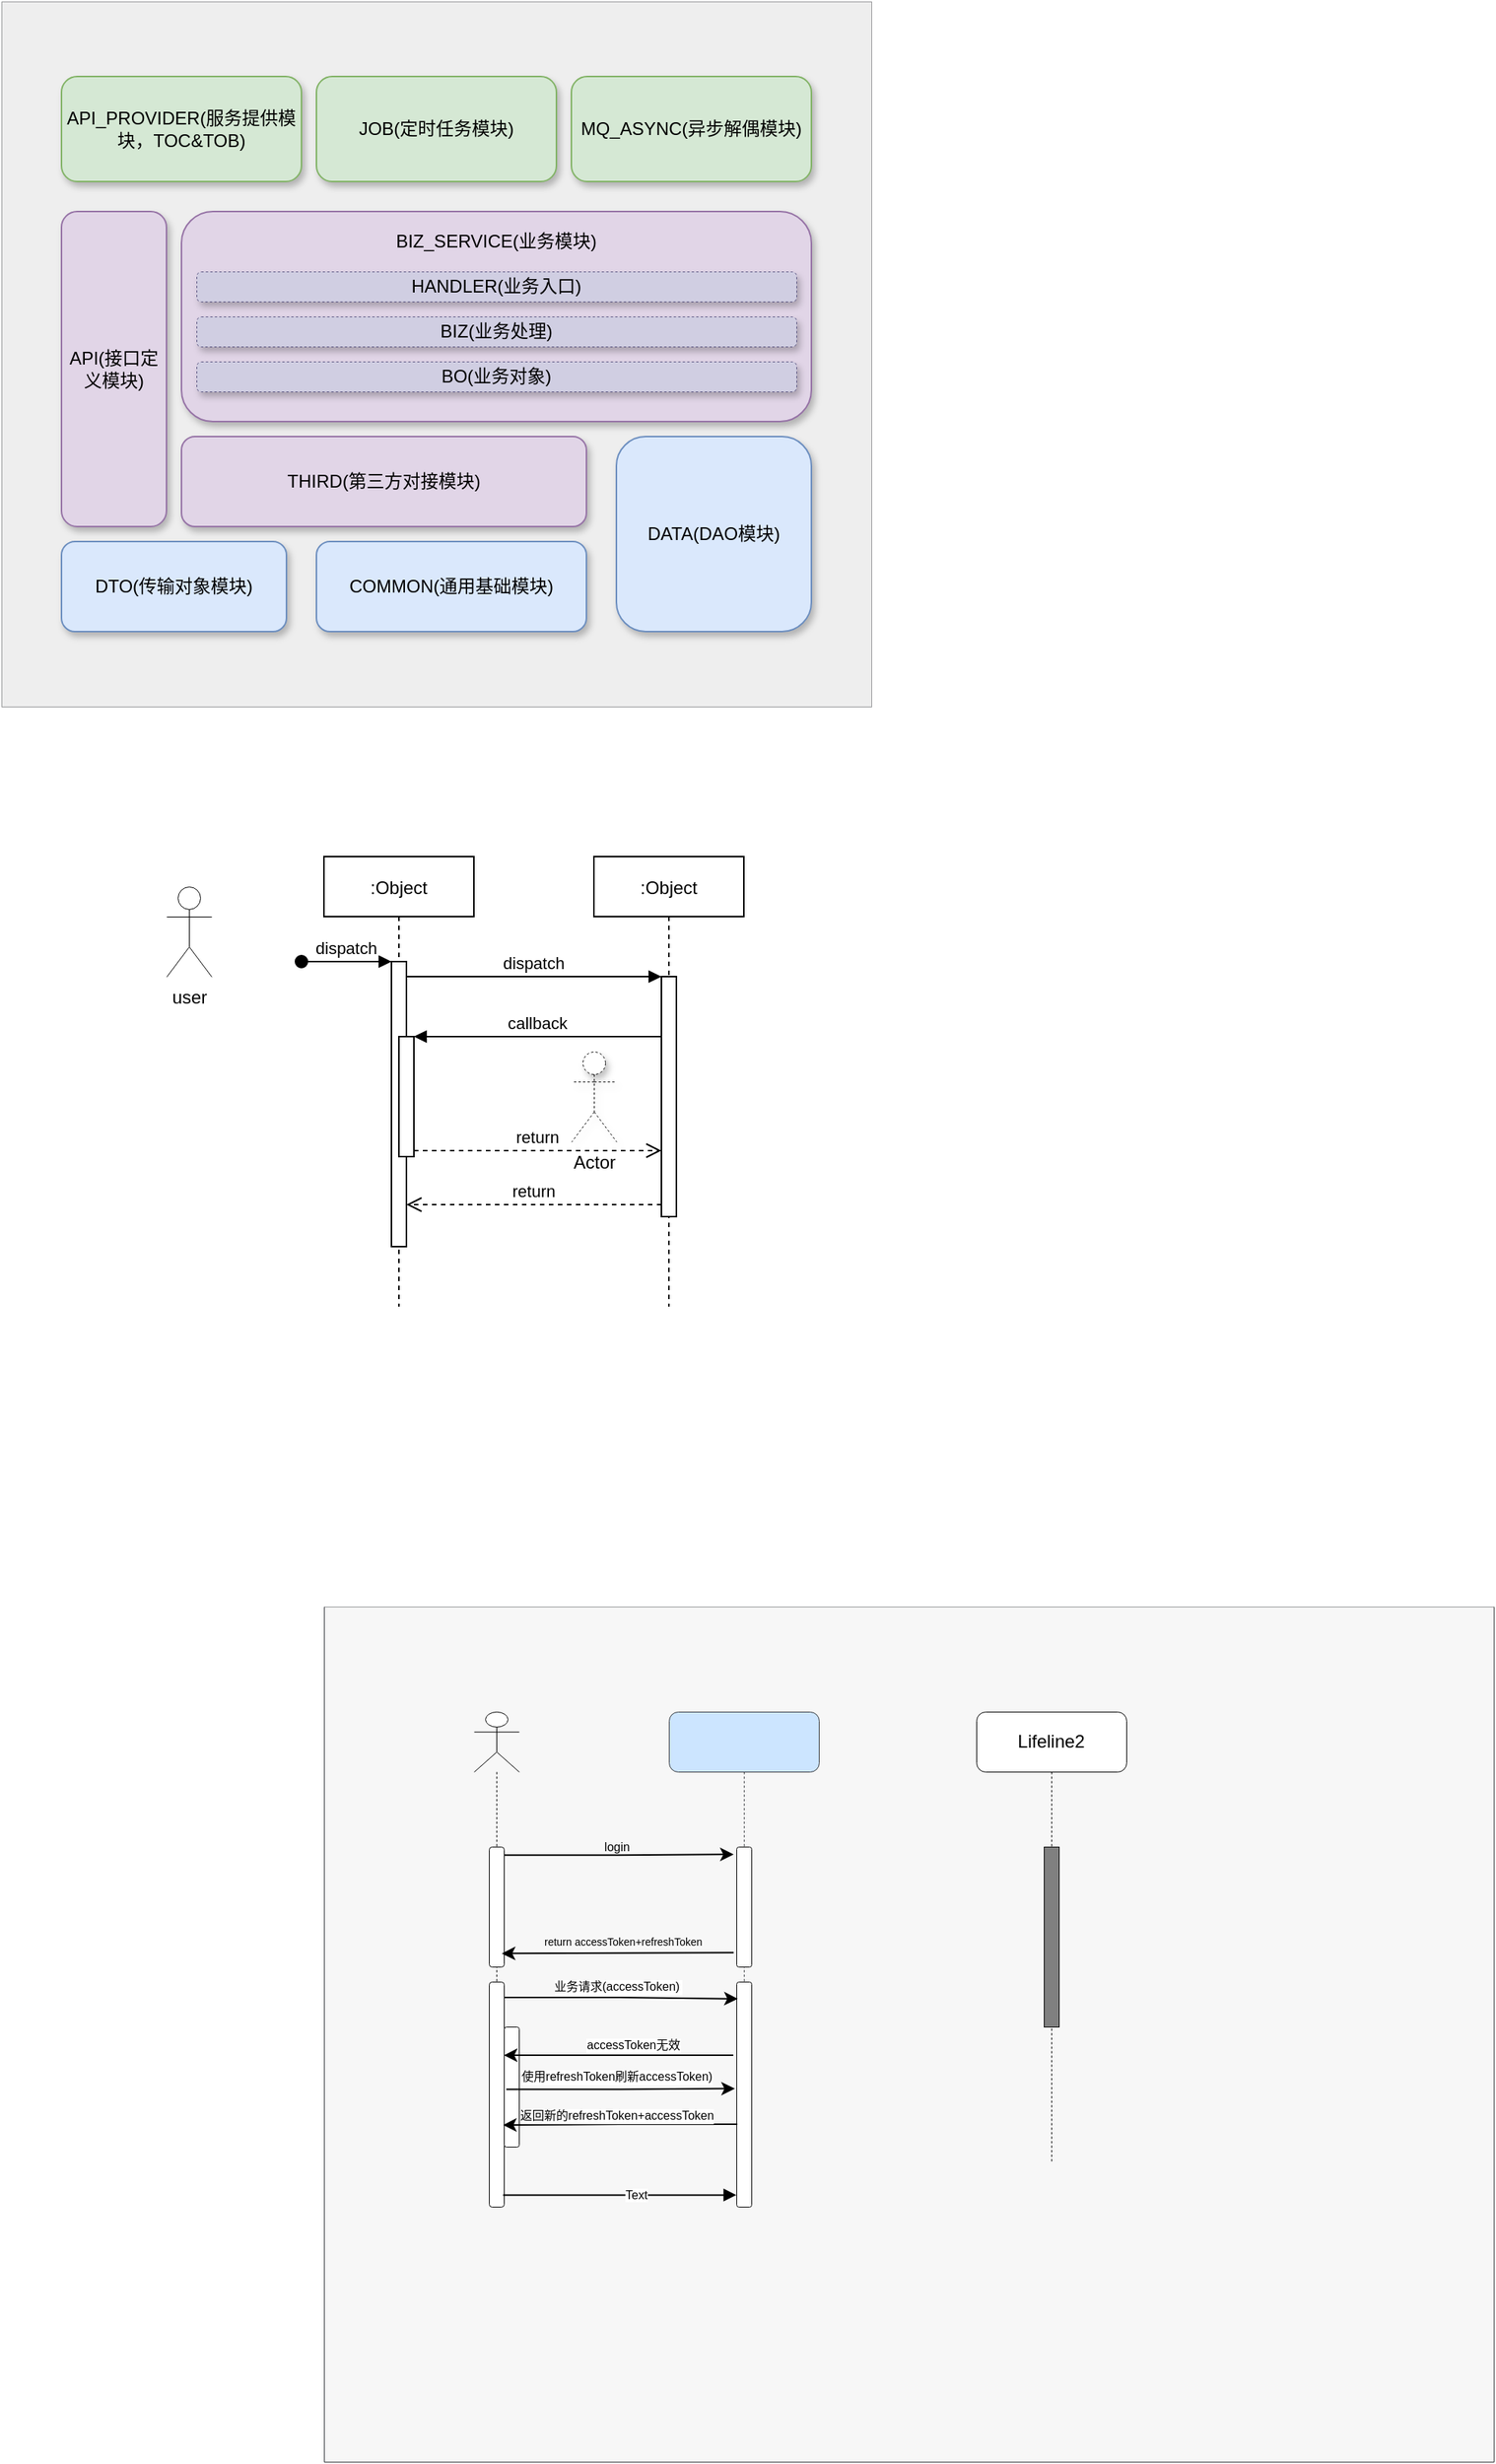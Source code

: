 <mxfile version="19.0.3" type="device"><diagram id="kgpKYQtTHZ0yAKxKKP6v" name="Page-1"><mxGraphModel dx="511" dy="368" grid="1" gridSize="10" guides="1" tooltips="1" connect="1" arrows="1" fold="1" page="1" pageScale="1" pageWidth="1169" pageHeight="1654" math="0" shadow="0"><root><mxCell id="0"/><mxCell id="1" parent="0"/><mxCell id="csl-EsBUCczPTEq5Oqkb-12" value="" style="rounded=0;whiteSpace=wrap;html=1;glass=0;dashed=1;dashPattern=1 1;strokeWidth=0.5;fillColor=#eeeeee;strokeColor=#36393d;sketch=0;shadow=0;" vertex="1" parent="1"><mxGeometry x="40" y="30" width="580" height="470" as="geometry"/></mxCell><mxCell id="3nuBFxr9cyL0pnOWT2aG-1" value=":Object" style="shape=umlLifeline;perimeter=lifelinePerimeter;container=1;collapsible=0;recursiveResize=0;rounded=0;shadow=0;strokeWidth=1;" parent="1" vertex="1"><mxGeometry x="255" y="600" width="100" height="300" as="geometry"/></mxCell><mxCell id="3nuBFxr9cyL0pnOWT2aG-2" value="" style="points=[];perimeter=orthogonalPerimeter;rounded=0;shadow=0;strokeWidth=1;" parent="3nuBFxr9cyL0pnOWT2aG-1" vertex="1"><mxGeometry x="45" y="70" width="10" height="190" as="geometry"/></mxCell><mxCell id="3nuBFxr9cyL0pnOWT2aG-3" value="dispatch" style="verticalAlign=bottom;startArrow=oval;endArrow=block;startSize=8;shadow=0;strokeWidth=1;" parent="3nuBFxr9cyL0pnOWT2aG-1" target="3nuBFxr9cyL0pnOWT2aG-2" edge="1"><mxGeometry relative="1" as="geometry"><mxPoint x="-15" y="70" as="sourcePoint"/></mxGeometry></mxCell><mxCell id="3nuBFxr9cyL0pnOWT2aG-4" value="" style="points=[];perimeter=orthogonalPerimeter;rounded=0;shadow=0;strokeWidth=1;" parent="3nuBFxr9cyL0pnOWT2aG-1" vertex="1"><mxGeometry x="50" y="120" width="10" height="80" as="geometry"/></mxCell><mxCell id="3nuBFxr9cyL0pnOWT2aG-5" value=":Object" style="shape=umlLifeline;perimeter=lifelinePerimeter;container=1;collapsible=0;recursiveResize=0;rounded=0;shadow=0;strokeWidth=1;" parent="1" vertex="1"><mxGeometry x="435" y="600" width="100" height="300" as="geometry"/></mxCell><mxCell id="3nuBFxr9cyL0pnOWT2aG-6" value="" style="points=[];perimeter=orthogonalPerimeter;rounded=0;shadow=0;strokeWidth=1;" parent="3nuBFxr9cyL0pnOWT2aG-5" vertex="1"><mxGeometry x="45" y="80" width="10" height="160" as="geometry"/></mxCell><mxCell id="3nuBFxr9cyL0pnOWT2aG-7" value="return" style="verticalAlign=bottom;endArrow=open;dashed=1;endSize=8;exitX=0;exitY=0.95;shadow=0;strokeWidth=1;" parent="1" source="3nuBFxr9cyL0pnOWT2aG-6" target="3nuBFxr9cyL0pnOWT2aG-2" edge="1"><mxGeometry relative="1" as="geometry"><mxPoint x="410" y="756" as="targetPoint"/></mxGeometry></mxCell><mxCell id="3nuBFxr9cyL0pnOWT2aG-8" value="dispatch" style="verticalAlign=bottom;endArrow=block;entryX=0;entryY=0;shadow=0;strokeWidth=1;" parent="1" source="3nuBFxr9cyL0pnOWT2aG-2" target="3nuBFxr9cyL0pnOWT2aG-6" edge="1"><mxGeometry relative="1" as="geometry"><mxPoint x="410" y="680" as="sourcePoint"/></mxGeometry></mxCell><mxCell id="3nuBFxr9cyL0pnOWT2aG-9" value="callback" style="verticalAlign=bottom;endArrow=block;entryX=1;entryY=0;shadow=0;strokeWidth=1;" parent="1" source="3nuBFxr9cyL0pnOWT2aG-6" target="3nuBFxr9cyL0pnOWT2aG-4" edge="1"><mxGeometry relative="1" as="geometry"><mxPoint x="375" y="720" as="sourcePoint"/></mxGeometry></mxCell><mxCell id="3nuBFxr9cyL0pnOWT2aG-10" value="return" style="verticalAlign=bottom;endArrow=open;dashed=1;endSize=8;exitX=1;exitY=0.95;shadow=0;strokeWidth=1;" parent="1" source="3nuBFxr9cyL0pnOWT2aG-4" target="3nuBFxr9cyL0pnOWT2aG-6" edge="1"><mxGeometry relative="1" as="geometry"><mxPoint x="375" y="777" as="targetPoint"/></mxGeometry></mxCell><mxCell id="csl-EsBUCczPTEq5Oqkb-1" value="DTO(传输对象模块)" style="rounded=1;whiteSpace=wrap;html=1;fillColor=#dae8fc;strokeColor=#6c8ebf;shadow=1;" vertex="1" parent="1"><mxGeometry x="80" y="390" width="150" height="60" as="geometry"/></mxCell><mxCell id="csl-EsBUCczPTEq5Oqkb-3" value="DATA(DAO模块)" style="rounded=1;whiteSpace=wrap;html=1;fillColor=#dae8fc;strokeColor=#6c8ebf;sketch=0;shadow=1;" vertex="1" parent="1"><mxGeometry x="450" y="320" width="130" height="130" as="geometry"/></mxCell><mxCell id="csl-EsBUCczPTEq5Oqkb-4" value="THIRD(第三方对接模块)" style="rounded=1;whiteSpace=wrap;html=1;fillColor=#e1d5e7;strokeColor=#9673a6;shadow=1;glass=0;" vertex="1" parent="1"><mxGeometry x="160" y="320" width="270" height="60" as="geometry"/></mxCell><mxCell id="csl-EsBUCczPTEq5Oqkb-5" value="COMMON(通用基础模块)" style="rounded=1;whiteSpace=wrap;html=1;fillColor=#dae8fc;strokeColor=#6c8ebf;shadow=1;" vertex="1" parent="1"><mxGeometry x="250" y="390" width="180" height="60" as="geometry"/></mxCell><mxCell id="csl-EsBUCczPTEq5Oqkb-6" value="API(接口定义模块)" style="rounded=1;whiteSpace=wrap;html=1;fillColor=#e1d5e7;strokeColor=#9673a6;shadow=1;" vertex="1" parent="1"><mxGeometry x="80" y="170" width="70" height="210" as="geometry"/></mxCell><mxCell id="csl-EsBUCczPTEq5Oqkb-7" value="" style="rounded=1;whiteSpace=wrap;html=1;fillColor=#e1d5e7;strokeColor=#9673a6;shadow=1;" vertex="1" parent="1"><mxGeometry x="160" y="170" width="420" height="140" as="geometry"/></mxCell><mxCell id="csl-EsBUCczPTEq5Oqkb-8" value="API_PROVIDER(服务提供模块，TOC&amp;amp;TOB)" style="rounded=1;whiteSpace=wrap;html=1;fillColor=#d5e8d4;strokeColor=#82b366;shadow=1;" vertex="1" parent="1"><mxGeometry x="80" y="80" width="160" height="70" as="geometry"/></mxCell><mxCell id="csl-EsBUCczPTEq5Oqkb-9" value="JOB(定时任务模块)" style="rounded=1;whiteSpace=wrap;html=1;fillColor=#d5e8d4;strokeColor=#82b366;shadow=1;" vertex="1" parent="1"><mxGeometry x="250" y="80" width="160" height="70" as="geometry"/></mxCell><mxCell id="csl-EsBUCczPTEq5Oqkb-10" value="MQ_ASYNC(异步解偶模块)" style="rounded=1;whiteSpace=wrap;html=1;fillColor=#d5e8d4;strokeColor=#82b366;shadow=1;" vertex="1" parent="1"><mxGeometry x="420" y="80" width="160" height="70" as="geometry"/></mxCell><mxCell id="csl-EsBUCczPTEq5Oqkb-13" value="BO(业务对象)" style="rounded=1;whiteSpace=wrap;html=1;fillColor=#d0cee2;strokeColor=#56517e;shadow=1;dashed=1;strokeWidth=0.5;" vertex="1" parent="1"><mxGeometry x="170" y="270" width="400" height="20" as="geometry"/></mxCell><mxCell id="csl-EsBUCczPTEq5Oqkb-14" value="BIZ(业务处理)" style="rounded=1;whiteSpace=wrap;html=1;fillColor=#d0cee2;strokeColor=#56517e;shadow=1;dashed=1;strokeWidth=0.5;" vertex="1" parent="1"><mxGeometry x="170" y="240" width="400" height="20" as="geometry"/></mxCell><mxCell id="csl-EsBUCczPTEq5Oqkb-15" value="HANDLER(业务入口)" style="rounded=1;whiteSpace=wrap;html=1;fillColor=#d0cee2;strokeColor=#56517e;shadow=1;dashed=1;strokeWidth=0.5;" vertex="1" parent="1"><mxGeometry x="170" y="210" width="400" height="20" as="geometry"/></mxCell><mxCell id="csl-EsBUCczPTEq5Oqkb-16" value="BIZ_SERVICE(业务模块)" style="text;html=1;strokeColor=none;fillColor=none;align=center;verticalAlign=middle;whiteSpace=wrap;rounded=0;shadow=1;glass=0;dashed=1;dashPattern=1 1;sketch=0;" vertex="1" parent="1"><mxGeometry x="290" y="180" width="160" height="20" as="geometry"/></mxCell><mxCell id="csl-EsBUCczPTEq5Oqkb-17" value="Actor" style="shape=umlActor;verticalLabelPosition=bottom;verticalAlign=top;html=1;outlineConnect=0;rounded=0;shadow=1;glass=0;dashed=1;sketch=0;strokeWidth=0.5;" vertex="1" parent="1"><mxGeometry x="420" y="730" width="30" height="60" as="geometry"/></mxCell><mxCell id="csl-EsBUCczPTEq5Oqkb-18" value="user" style="shape=umlActor;verticalLabelPosition=bottom;verticalAlign=top;html=1;outlineConnect=0;rounded=0;shadow=0;glass=0;sketch=0;strokeWidth=0.5;" vertex="1" parent="1"><mxGeometry x="150" y="620" width="30" height="60" as="geometry"/></mxCell><mxCell id="csl-EsBUCczPTEq5Oqkb-19" value="" style="swimlane;startSize=0;rounded=0;shadow=0;glass=0;sketch=0;strokeWidth=0.5;fillColor=#cce5ff;swimlaneFillColor=#F7F7F7;strokeColor=#36393d;" vertex="1" parent="1"><mxGeometry x="255" y="1100" width="780" height="570" as="geometry"><mxRectangle x="160" y="940" width="50" height="40" as="alternateBounds"/></mxGeometry></mxCell><mxCell id="csl-EsBUCczPTEq5Oqkb-30" value="Lifeline2" style="shape=umlLifeline;perimeter=lifelinePerimeter;whiteSpace=wrap;html=1;container=1;collapsible=0;recursiveResize=0;outlineConnect=0;rounded=1;shadow=0;glass=0;sketch=0;strokeWidth=0.5;fillColor=default;" vertex="1" parent="csl-EsBUCczPTEq5Oqkb-19"><mxGeometry x="435" y="70" width="100" height="300" as="geometry"/></mxCell><mxCell id="csl-EsBUCczPTEq5Oqkb-31" value="" style="html=1;points=[];perimeter=orthogonalPerimeter;fillColor=#808080;rounded=0;shadow=0;glass=0;sketch=0;strokeWidth=0.5;" vertex="1" parent="csl-EsBUCczPTEq5Oqkb-30"><mxGeometry x="45" y="90" width="10" height="120" as="geometry"/></mxCell><mxCell id="csl-EsBUCczPTEq5Oqkb-32" value="" style="shape=umlLifeline;perimeter=lifelinePerimeter;whiteSpace=wrap;html=1;container=1;collapsible=0;recursiveResize=0;outlineConnect=0;rounded=1;shadow=0;glass=0;sketch=0;strokeWidth=0.5;fillColor=#cce5ff;strokeColor=#36393d;size=40;" vertex="1" parent="csl-EsBUCczPTEq5Oqkb-19"><mxGeometry x="230" y="70" width="100" height="330" as="geometry"/></mxCell><mxCell id="csl-EsBUCczPTEq5Oqkb-33" value="" style="html=1;points=[];perimeter=orthogonalPerimeter;rounded=1;shadow=0;glass=0;sketch=0;strokeWidth=0.5;fillColor=default;" vertex="1" parent="csl-EsBUCczPTEq5Oqkb-32"><mxGeometry x="45" y="90" width="10" height="80" as="geometry"/></mxCell><mxCell id="csl-EsBUCczPTEq5Oqkb-48" value="" style="html=1;points=[];perimeter=orthogonalPerimeter;rounded=1;shadow=0;glass=0;sketch=0;strokeWidth=0.5;fillColor=default;" vertex="1" parent="csl-EsBUCczPTEq5Oqkb-32"><mxGeometry x="45" y="180" width="10" height="150" as="geometry"/></mxCell><mxCell id="csl-EsBUCczPTEq5Oqkb-36" value="" style="shape=umlLifeline;participant=umlActor;perimeter=lifelinePerimeter;whiteSpace=wrap;html=1;container=1;collapsible=0;recursiveResize=0;verticalAlign=top;spacingTop=36;outlineConnect=0;rounded=1;shadow=0;glass=0;sketch=0;strokeWidth=0.5;fillColor=default;size=40;" vertex="1" parent="csl-EsBUCczPTEq5Oqkb-19"><mxGeometry x="100" y="70" width="30" height="330" as="geometry"/></mxCell><mxCell id="csl-EsBUCczPTEq5Oqkb-38" value="" style="html=1;points=[[1,0.07,0,0,0]];perimeter=orthogonalPerimeter;rounded=1;shadow=0;glass=0;sketch=0;strokeWidth=0.5;fillColor=default;arcSize=19;" vertex="1" parent="csl-EsBUCczPTEq5Oqkb-36"><mxGeometry x="10" y="90" width="10" height="80" as="geometry"/></mxCell><mxCell id="csl-EsBUCczPTEq5Oqkb-46" value="" style="html=1;points=[[1,0.07,0,0,0]];perimeter=orthogonalPerimeter;rounded=1;shadow=0;glass=0;sketch=0;strokeWidth=0.5;fillColor=default;arcSize=19;" vertex="1" parent="csl-EsBUCczPTEq5Oqkb-36"><mxGeometry x="10" y="180" width="10" height="150" as="geometry"/></mxCell><mxCell id="csl-EsBUCczPTEq5Oqkb-61" value="" style="html=1;points=[];perimeter=orthogonalPerimeter;rounded=1;shadow=0;glass=0;labelBackgroundColor=none;sketch=0;fontSize=8;strokeWidth=0.5;fillColor=default;" vertex="1" parent="csl-EsBUCczPTEq5Oqkb-36"><mxGeometry x="20" y="210" width="10" height="80" as="geometry"/></mxCell><mxCell id="csl-EsBUCczPTEq5Oqkb-41" style="edgeStyle=orthogonalEdgeStyle;rounded=0;orthogonalLoop=1;jettySize=auto;html=1;exitX=1;exitY=0.07;exitDx=0;exitDy=0;exitPerimeter=0;entryX=-0.181;entryY=0.064;entryDx=0;entryDy=0;entryPerimeter=0;labelPosition=center;verticalLabelPosition=top;align=center;verticalAlign=bottom;" edge="1" parent="csl-EsBUCczPTEq5Oqkb-19" source="csl-EsBUCczPTEq5Oqkb-38" target="csl-EsBUCczPTEq5Oqkb-33"><mxGeometry relative="1" as="geometry"/></mxCell><mxCell id="csl-EsBUCczPTEq5Oqkb-43" value="&lt;font style=&quot;font-size: 8px;&quot;&gt;login&lt;/font&gt;" style="edgeLabel;html=1;align=center;verticalAlign=bottom;resizable=0;points=[];labelPosition=center;verticalLabelPosition=top;labelBackgroundColor=none;" vertex="1" connectable="0" parent="csl-EsBUCczPTEq5Oqkb-41"><mxGeometry x="0.086" y="-2" relative="1" as="geometry"><mxPoint x="-8" as="offset"/></mxGeometry></mxCell><mxCell id="csl-EsBUCczPTEq5Oqkb-44" value="" style="endArrow=classic;html=1;rounded=0;exitX=-0.181;exitY=0.883;exitDx=0;exitDy=0;exitPerimeter=0;entryX=0.859;entryY=0.89;entryDx=0;entryDy=0;entryPerimeter=0;labelBackgroundColor=none;" edge="1" parent="csl-EsBUCczPTEq5Oqkb-19" source="csl-EsBUCczPTEq5Oqkb-33" target="csl-EsBUCczPTEq5Oqkb-38"><mxGeometry width="50" height="50" relative="1" as="geometry"><mxPoint x="315" y="220" as="sourcePoint"/><mxPoint x="365" y="170" as="targetPoint"/></mxGeometry></mxCell><mxCell id="csl-EsBUCczPTEq5Oqkb-45" value="&lt;font style=&quot;font-size: 7px;&quot;&gt;return accessToken+refreshToken&lt;/font&gt;" style="edgeLabel;html=1;align=left;verticalAlign=bottom;resizable=0;points=[];labelPosition=right;verticalLabelPosition=top;labelBackgroundColor=none;" vertex="1" connectable="0" parent="csl-EsBUCczPTEq5Oqkb-44"><mxGeometry x="-0.594" relative="1" as="geometry"><mxPoint x="-97" as="offset"/></mxGeometry></mxCell><mxCell id="csl-EsBUCczPTEq5Oqkb-49" style="edgeStyle=orthogonalEdgeStyle;rounded=0;orthogonalLoop=1;jettySize=auto;html=1;exitX=1;exitY=0.07;exitDx=0;exitDy=0;exitPerimeter=0;entryX=0.089;entryY=0.076;entryDx=0;entryDy=0;entryPerimeter=0;labelBackgroundColor=none;fontSize=8;" edge="1" parent="csl-EsBUCczPTEq5Oqkb-19" source="csl-EsBUCczPTEq5Oqkb-46" target="csl-EsBUCczPTEq5Oqkb-48"><mxGeometry relative="1" as="geometry"/></mxCell><mxCell id="csl-EsBUCczPTEq5Oqkb-50" value="业务请求(accessToken)&amp;nbsp;" style="edgeLabel;html=1;align=center;verticalAlign=bottom;resizable=0;points=[];fontSize=8;labelPosition=center;verticalLabelPosition=top;" vertex="1" connectable="0" parent="csl-EsBUCczPTEq5Oqkb-49"><mxGeometry x="0.267" y="1" relative="1" as="geometry"><mxPoint x="-23" as="offset"/></mxGeometry></mxCell><mxCell id="csl-EsBUCczPTEq5Oqkb-51" value="" style="endArrow=classic;html=1;rounded=0;labelBackgroundColor=none;fontSize=8;exitX=-0.208;exitY=0.327;exitDx=0;exitDy=0;exitPerimeter=0;entryX=0.995;entryY=0.327;entryDx=0;entryDy=0;entryPerimeter=0;edgeStyle=orthogonalEdgeStyle;" edge="1" parent="csl-EsBUCczPTEq5Oqkb-19" source="csl-EsBUCczPTEq5Oqkb-48" target="csl-EsBUCczPTEq5Oqkb-46"><mxGeometry width="50" height="50" relative="1" as="geometry"><mxPoint x="275" y="310" as="sourcePoint"/><mxPoint x="325" y="260" as="targetPoint"/></mxGeometry></mxCell><mxCell id="csl-EsBUCczPTEq5Oqkb-52" value="accessToken无效" style="edgeLabel;html=1;align=center;verticalAlign=bottom;resizable=0;points=[];fontSize=8;labelPosition=center;verticalLabelPosition=top;" vertex="1" connectable="0" parent="csl-EsBUCczPTEq5Oqkb-51"><mxGeometry x="-0.12" relative="1" as="geometry"><mxPoint as="offset"/></mxGeometry></mxCell><mxCell id="csl-EsBUCczPTEq5Oqkb-53" value="" style="endArrow=classic;html=1;rounded=0;labelBackgroundColor=none;fontSize=8;exitX=1.157;exitY=0.478;exitDx=0;exitDy=0;exitPerimeter=0;entryX=-0.1;entryY=0.475;entryDx=0;entryDy=0;entryPerimeter=0;edgeStyle=orthogonalEdgeStyle;" edge="1" parent="csl-EsBUCczPTEq5Oqkb-19" source="csl-EsBUCczPTEq5Oqkb-46" target="csl-EsBUCczPTEq5Oqkb-48"><mxGeometry width="50" height="50" relative="1" as="geometry"><mxPoint x="245" y="420" as="sourcePoint"/><mxPoint x="295" y="370" as="targetPoint"/></mxGeometry></mxCell><mxCell id="csl-EsBUCczPTEq5Oqkb-54" value="使用refreshToken刷新accessToken)" style="edgeLabel;html=1;align=center;verticalAlign=bottom;resizable=0;points=[];fontSize=8;labelPosition=center;verticalLabelPosition=top;" vertex="1" connectable="0" parent="csl-EsBUCczPTEq5Oqkb-53"><mxGeometry x="0.292" y="1" relative="1" as="geometry"><mxPoint x="-25" as="offset"/></mxGeometry></mxCell><mxCell id="csl-EsBUCczPTEq5Oqkb-55" value="" style="endArrow=classic;html=1;rounded=0;labelBackgroundColor=none;fontSize=8;exitX=0.062;exitY=0.633;exitDx=0;exitDy=0;exitPerimeter=0;entryX=0.941;entryY=0.637;entryDx=0;entryDy=0;entryPerimeter=0;edgeStyle=orthogonalEdgeStyle;" edge="1" parent="csl-EsBUCczPTEq5Oqkb-19" source="csl-EsBUCczPTEq5Oqkb-48" target="csl-EsBUCczPTEq5Oqkb-46"><mxGeometry width="50" height="50" relative="1" as="geometry"><mxPoint x="131.57" y="331.7" as="sourcePoint"/><mxPoint x="284" y="331.25" as="targetPoint"/></mxGeometry></mxCell><mxCell id="csl-EsBUCczPTEq5Oqkb-56" value="返回新的refreshToken+accessToken" style="edgeLabel;html=1;align=center;verticalAlign=bottom;resizable=0;points=[];fontSize=8;labelPosition=center;verticalLabelPosition=top;" vertex="1" connectable="0" parent="csl-EsBUCczPTEq5Oqkb-55"><mxGeometry x="0.292" y="1" relative="1" as="geometry"><mxPoint x="20" as="offset"/></mxGeometry></mxCell><mxCell id="csl-EsBUCczPTEq5Oqkb-64" value="" style="html=1;verticalAlign=bottom;labelBackgroundColor=none;endArrow=block;endFill=1;rounded=0;fontSize=8;exitX=0.941;exitY=0.948;exitDx=0;exitDy=0;exitPerimeter=0;" edge="1" parent="csl-EsBUCczPTEq5Oqkb-19" source="csl-EsBUCczPTEq5Oqkb-46" target="csl-EsBUCczPTEq5Oqkb-48"><mxGeometry width="160" relative="1" as="geometry"><mxPoint x="185" y="360" as="sourcePoint"/><mxPoint x="345" y="360" as="targetPoint"/></mxGeometry></mxCell><mxCell id="csl-EsBUCczPTEq5Oqkb-65" value="Text" style="edgeLabel;html=1;align=center;verticalAlign=middle;resizable=0;points=[];fontSize=8;" vertex="1" connectable="0" parent="csl-EsBUCczPTEq5Oqkb-64"><mxGeometry x="0.133" relative="1" as="geometry"><mxPoint as="offset"/></mxGeometry></mxCell></root></mxGraphModel></diagram></mxfile>
